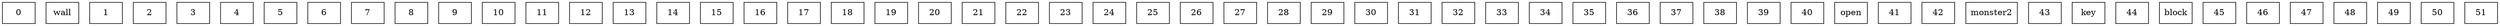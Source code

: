 graph room {
 node [shape="box"]; 0wall [pos="1,1!"]; 1wall [pos="2,1!"]; 2wall [pos="3,1!"]; 3wall [pos="4,1!"]; 4wall [pos="5,1!"]; 5wall [pos="6,1!"]; 6wall [pos="8,1!"]; 7wall [pos="9,1!"]; 8wall [pos="10,1!"]; 9wall [pos="11,1!"]; 10wall [pos="12,1!"]; 11wall [pos="13,1!"]; 12wall [pos="14,1!"]; 13wall [pos="1,2!"]; 14wall [pos="14,2!"]; 15wall [pos="1,3!"]; 16wall [pos="14,3!"]; 17wall [pos="1,4!"]; 18wall [pos="14,4!"]; 19wall [pos="14,5!"]; 20wall [pos="1,6!"]; 21wall [pos="14,6!"]; 22wall [pos="1,7!"]; 23wall [pos="14,7!"]; 24wall [pos="1,8!"]; 25wall [pos="14,8!"]; 26wall [pos="1,9!"]; 27wall [pos="2,9!"]; 28wall [pos="3,9!"]; 29wall [pos="4,9!"]; 30wall [pos="5,9!"]; 31wall [pos="6,9!"]; 32wall [pos="7,9!"]; 33wall [pos="8,9!"]; 34wall [pos="9,9!"]; 35wall [pos="10,9!"]; 36wall [pos="11,9!"]; 37wall [pos="12,9!"]; 38wall [pos="13,9!"]; 39wall [pos="14,9!"]; 40open [pos="7,1!"]; 41open [pos="1,5!"]; 42monster2 [pos="3,4!"]; 43key [pos="4,5!"]; 44block [pos="5,5!"]; 45block [pos="6,5!"]; 46block [pos="5,6!"]; 47block [pos="6,6!"]; 48block [pos="5,7!"]; 49block [pos="6,7!"]; 50block [pos="5,8!"]; 51block [pos="6,8!"]; }